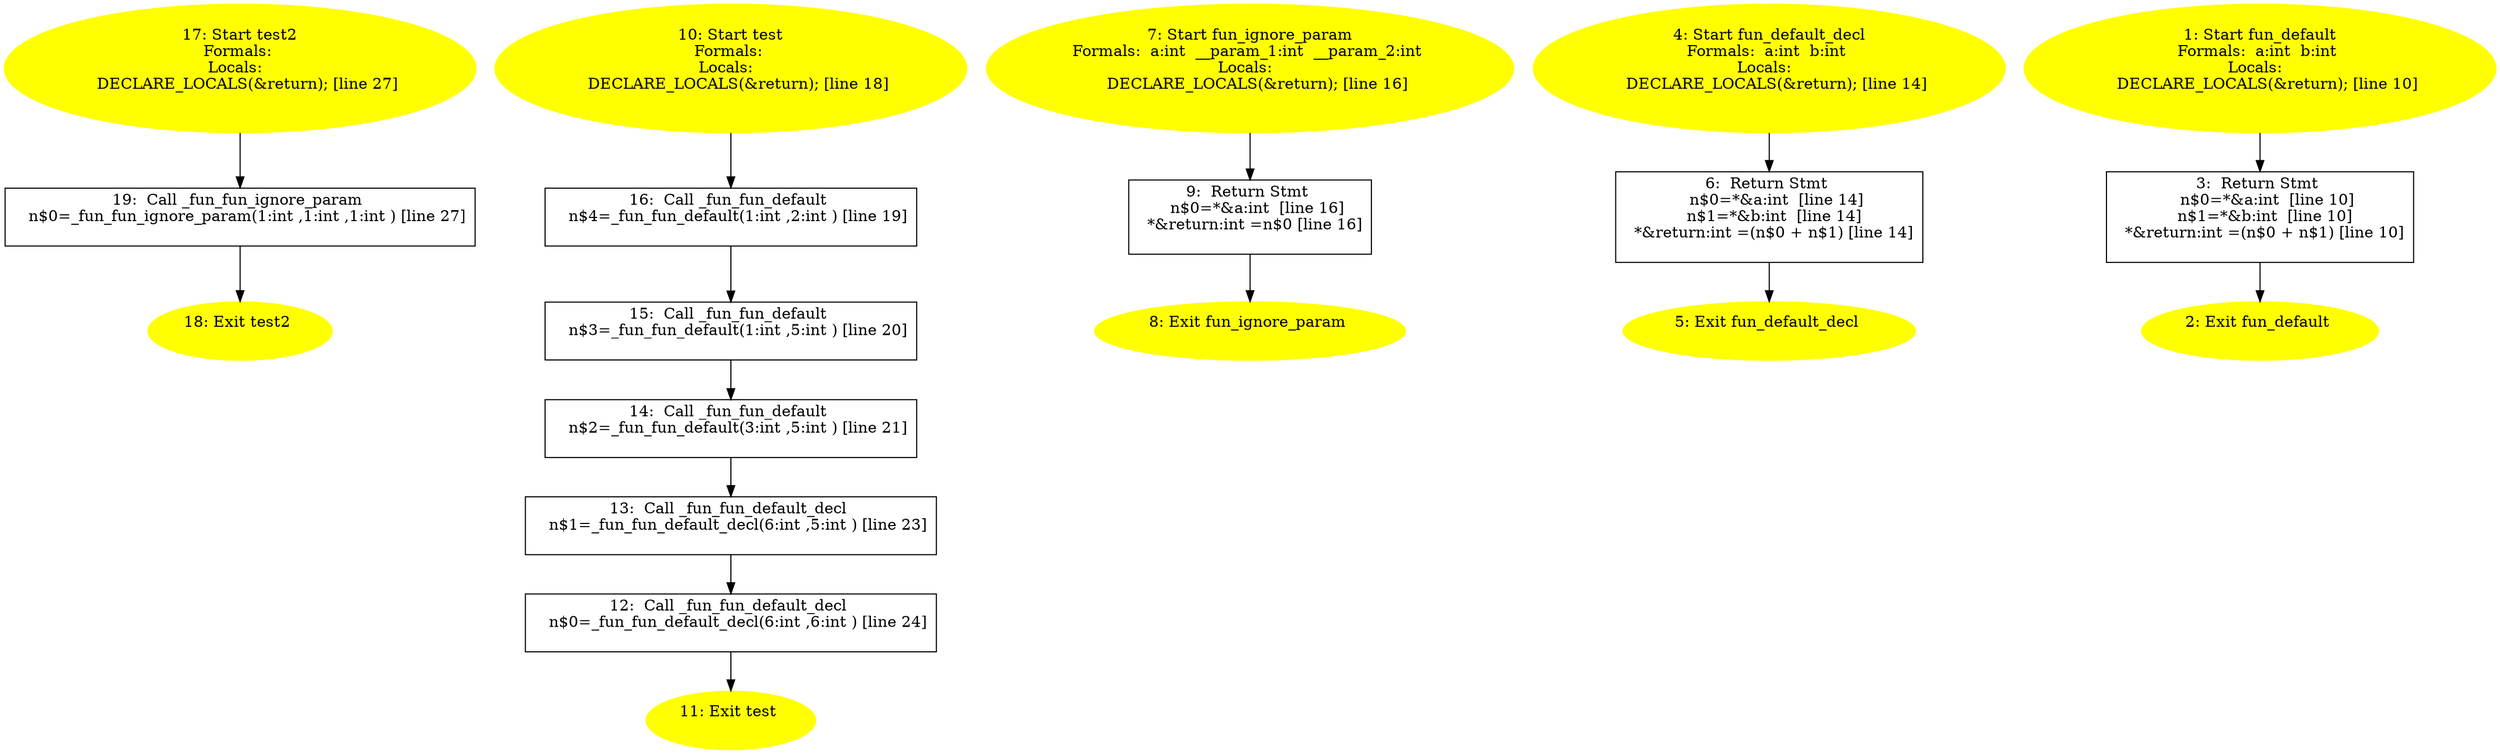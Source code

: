 /* @generated */
digraph iCFG {
19 [label="19:  Call _fun_fun_ignore_param \n   n$0=_fun_fun_ignore_param(1:int ,1:int ,1:int ) [line 27]\n " shape="box"]
	

	 19 -> 18 ;
18 [label="18: Exit test2 \n  " color=yellow style=filled]
	

17 [label="17: Start test2\nFormals: \nLocals:  \n   DECLARE_LOCALS(&return); [line 27]\n " color=yellow style=filled]
	

	 17 -> 19 ;
16 [label="16:  Call _fun_fun_default \n   n$4=_fun_fun_default(1:int ,2:int ) [line 19]\n " shape="box"]
	

	 16 -> 15 ;
15 [label="15:  Call _fun_fun_default \n   n$3=_fun_fun_default(1:int ,5:int ) [line 20]\n " shape="box"]
	

	 15 -> 14 ;
14 [label="14:  Call _fun_fun_default \n   n$2=_fun_fun_default(3:int ,5:int ) [line 21]\n " shape="box"]
	

	 14 -> 13 ;
13 [label="13:  Call _fun_fun_default_decl \n   n$1=_fun_fun_default_decl(6:int ,5:int ) [line 23]\n " shape="box"]
	

	 13 -> 12 ;
12 [label="12:  Call _fun_fun_default_decl \n   n$0=_fun_fun_default_decl(6:int ,6:int ) [line 24]\n " shape="box"]
	

	 12 -> 11 ;
11 [label="11: Exit test \n  " color=yellow style=filled]
	

10 [label="10: Start test\nFormals: \nLocals:  \n   DECLARE_LOCALS(&return); [line 18]\n " color=yellow style=filled]
	

	 10 -> 16 ;
9 [label="9:  Return Stmt \n   n$0=*&a:int  [line 16]\n  *&return:int =n$0 [line 16]\n " shape="box"]
	

	 9 -> 8 ;
8 [label="8: Exit fun_ignore_param \n  " color=yellow style=filled]
	

7 [label="7: Start fun_ignore_param\nFormals:  a:int  __param_1:int  __param_2:int \nLocals:  \n   DECLARE_LOCALS(&return); [line 16]\n " color=yellow style=filled]
	

	 7 -> 9 ;
6 [label="6:  Return Stmt \n   n$0=*&a:int  [line 14]\n  n$1=*&b:int  [line 14]\n  *&return:int =(n$0 + n$1) [line 14]\n " shape="box"]
	

	 6 -> 5 ;
5 [label="5: Exit fun_default_decl \n  " color=yellow style=filled]
	

4 [label="4: Start fun_default_decl\nFormals:  a:int  b:int \nLocals:  \n   DECLARE_LOCALS(&return); [line 14]\n " color=yellow style=filled]
	

	 4 -> 6 ;
3 [label="3:  Return Stmt \n   n$0=*&a:int  [line 10]\n  n$1=*&b:int  [line 10]\n  *&return:int =(n$0 + n$1) [line 10]\n " shape="box"]
	

	 3 -> 2 ;
2 [label="2: Exit fun_default \n  " color=yellow style=filled]
	

1 [label="1: Start fun_default\nFormals:  a:int  b:int \nLocals:  \n   DECLARE_LOCALS(&return); [line 10]\n " color=yellow style=filled]
	

	 1 -> 3 ;
}
